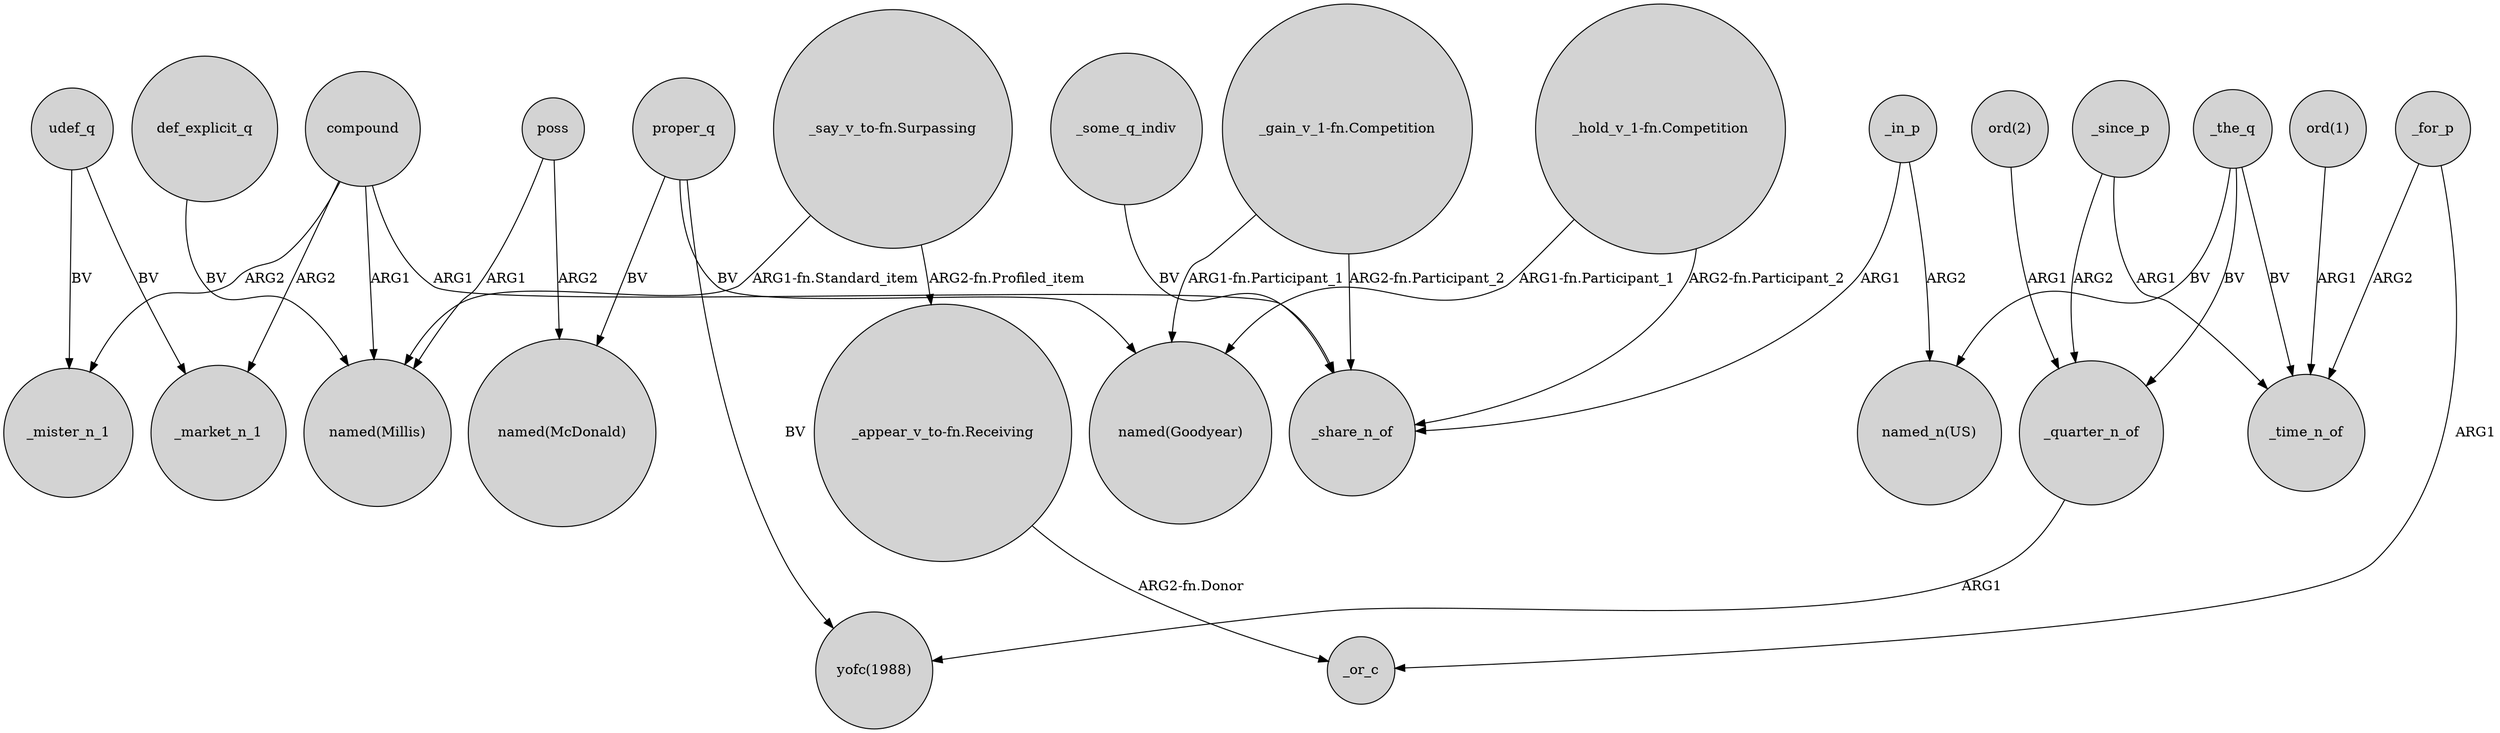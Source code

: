 digraph {
	node [shape=circle style=filled]
	"_hold_v_1-fn.Competition" -> _share_n_of [label="ARG2-fn.Participant_2"]
	udef_q -> _market_n_1 [label=BV]
	compound -> _mister_n_1 [label=ARG2]
	_for_p -> _or_c [label=ARG1]
	_in_p -> _share_n_of [label=ARG1]
	_in_p -> "named_n(US)" [label=ARG2]
	_the_q -> "named_n(US)" [label=BV]
	_since_p -> _quarter_n_of [label=ARG2]
	poss -> "named(Millis)" [label=ARG1]
	compound -> _market_n_1 [label=ARG2]
	compound -> _share_n_of [label=ARG1]
	"_say_v_to-fn.Surpassing" -> "_appear_v_to-fn.Receiving" [label="ARG2-fn.Profiled_item"]
	proper_q -> "named(McDonald)" [label=BV]
	_since_p -> _time_n_of [label=ARG1]
	_the_q -> _quarter_n_of [label=BV]
	"ord(1)" -> _time_n_of [label=ARG1]
	udef_q -> _mister_n_1 [label=BV]
	proper_q -> "named(Goodyear)" [label=BV]
	_some_q_indiv -> _share_n_of [label=BV]
	compound -> "named(Millis)" [label=ARG1]
	"_say_v_to-fn.Surpassing" -> "named(Millis)" [label="ARG1-fn.Standard_item"]
	_the_q -> _time_n_of [label=BV]
	poss -> "named(McDonald)" [label=ARG2]
	_for_p -> _time_n_of [label=ARG2]
	proper_q -> "yofc(1988)" [label=BV]
	"ord(2)" -> _quarter_n_of [label=ARG1]
	def_explicit_q -> "named(Millis)" [label=BV]
	"_gain_v_1-fn.Competition" -> _share_n_of [label="ARG2-fn.Participant_2"]
	"_gain_v_1-fn.Competition" -> "named(Goodyear)" [label="ARG1-fn.Participant_1"]
	_quarter_n_of -> "yofc(1988)" [label=ARG1]
	"_hold_v_1-fn.Competition" -> "named(Goodyear)" [label="ARG1-fn.Participant_1"]
	"_appear_v_to-fn.Receiving" -> _or_c [label="ARG2-fn.Donor"]
}
